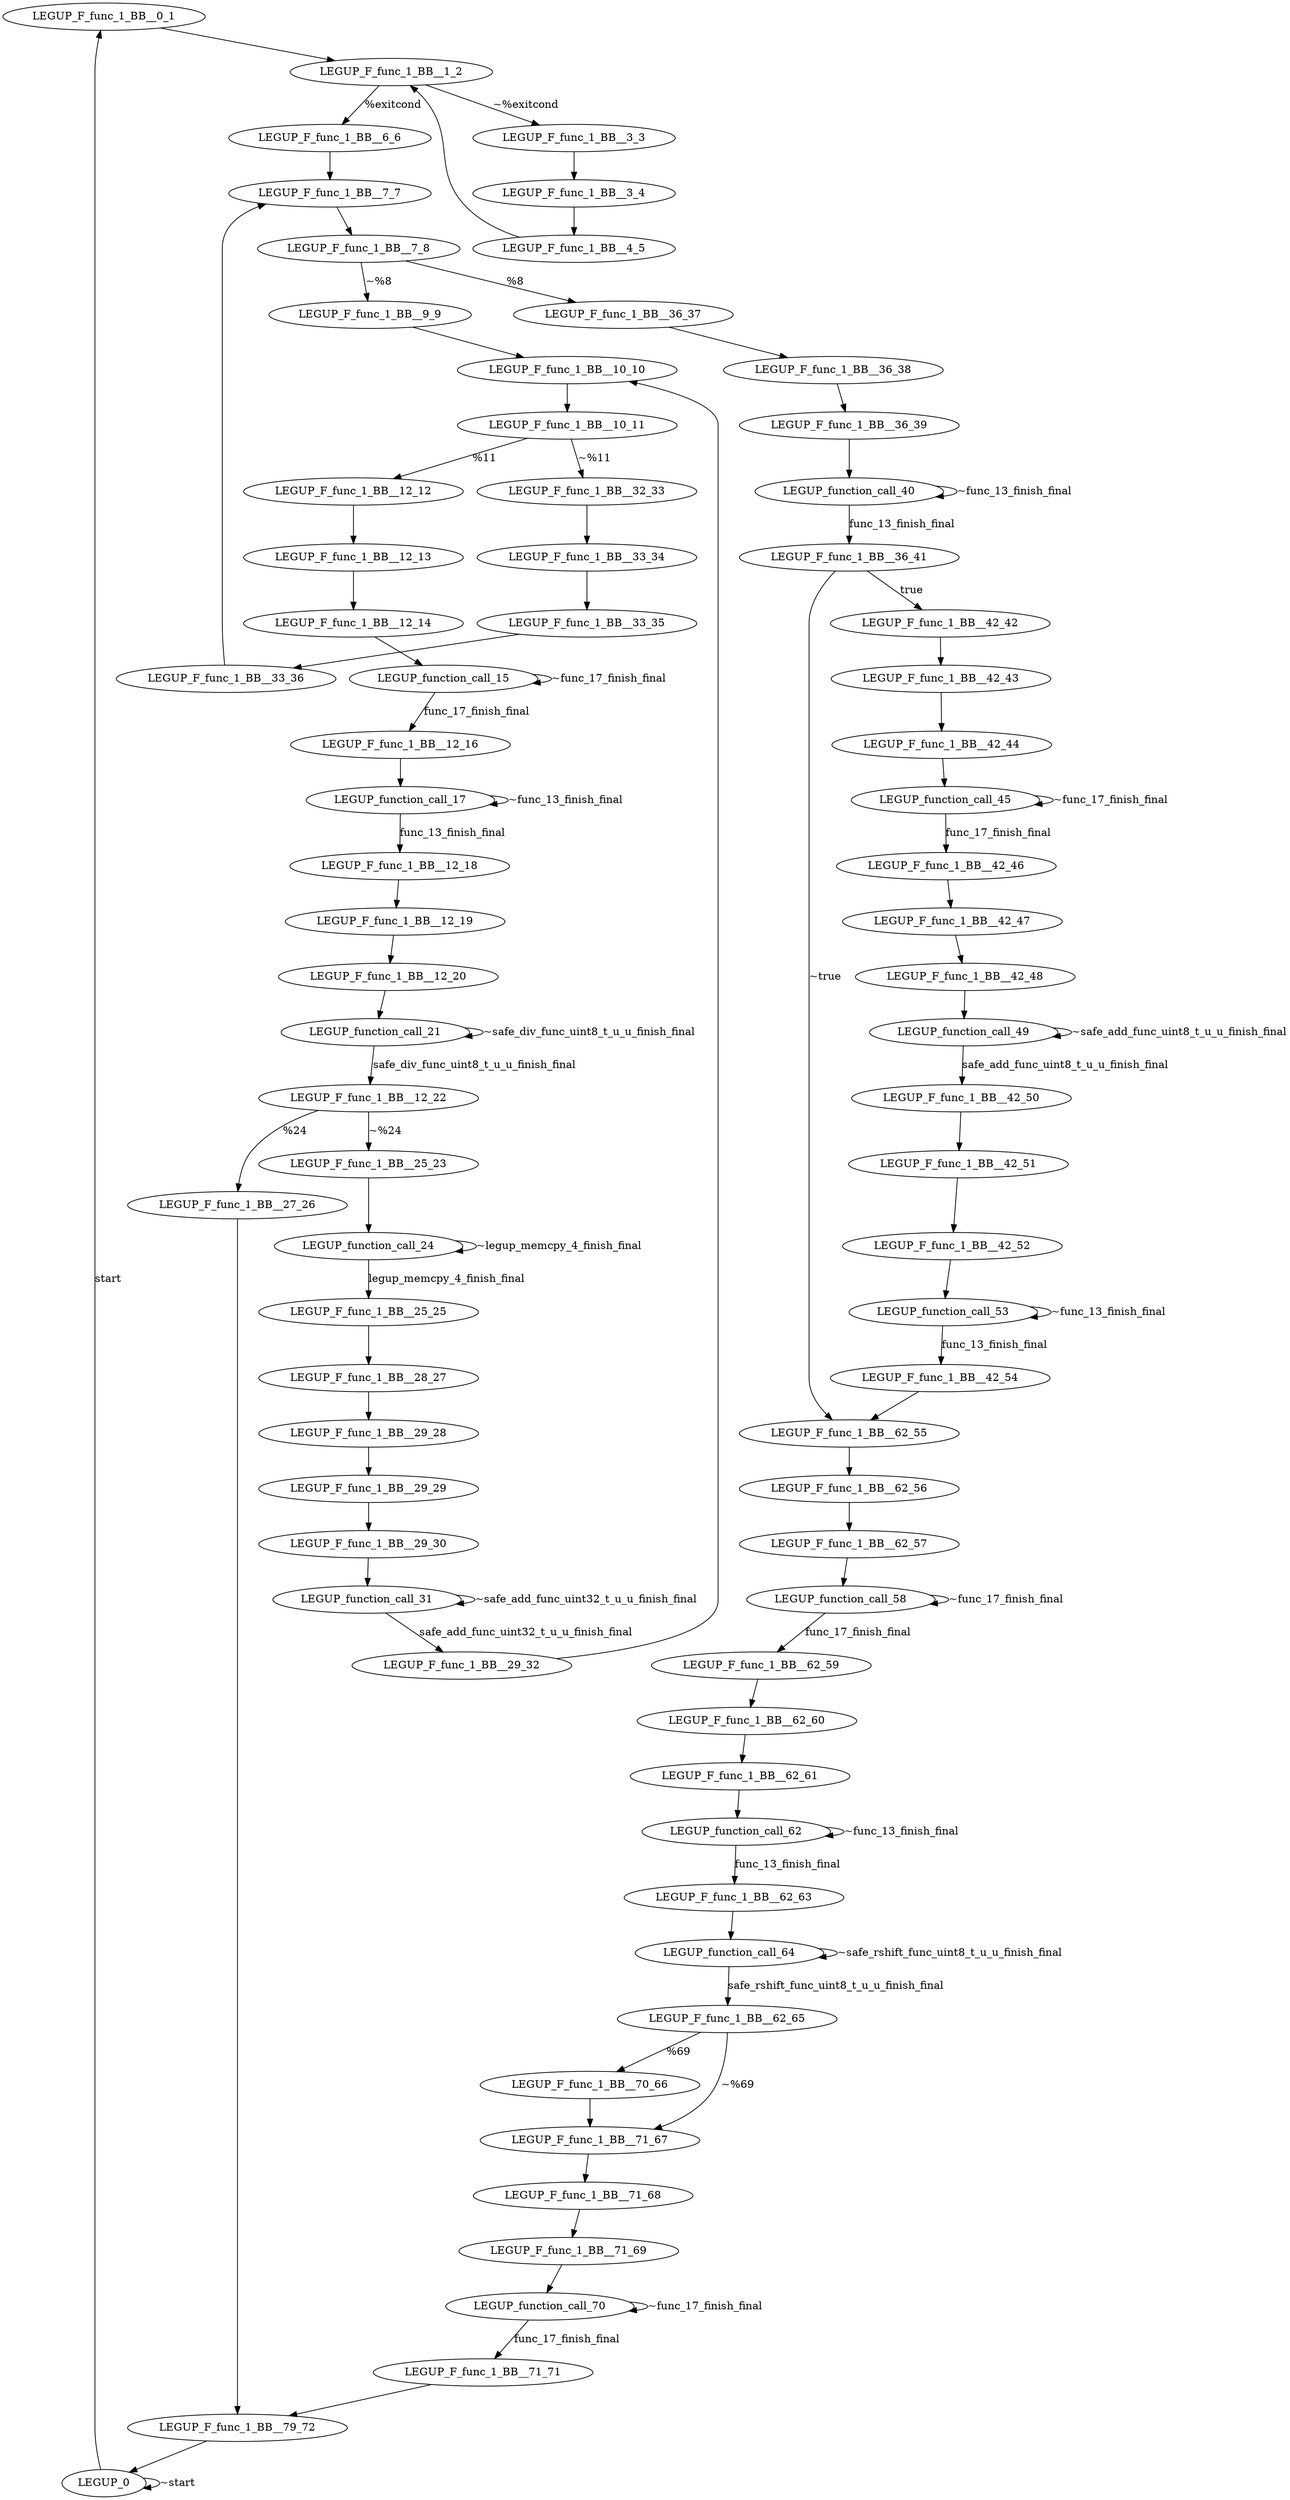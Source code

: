 digraph {
Node0x2bf3430[label="LEGUP_F_func_1_BB__0_1"];
Node0x2bf3290[label="LEGUP_0"];
Node0x2bf3290 -> Node0x2bf3430[label="start"];
Node0x2bf3290 -> Node0x2bf3290[label="~start"];
Node0x2bf35b0[label="LEGUP_F_func_1_BB__1_2"];
Node0x2bf3430 -> Node0x2bf35b0;
Node0x2bf3a30[label="LEGUP_F_func_1_BB__6_6"];
Node0x2bf35b0 -> Node0x2bf3a30[label="%exitcond"];
Node0x2bf3730[label="LEGUP_F_func_1_BB__3_3"];
Node0x2bf35b0 -> Node0x2bf3730[label="~%exitcond"];
Node0x2bf66b0[label="LEGUP_F_func_1_BB__3_4"];
Node0x2bf3730 -> Node0x2bf66b0;
Node0x2bf38b0[label="LEGUP_F_func_1_BB__4_5"];
Node0x2bf66b0 -> Node0x2bf38b0;
Node0x2bf38b0 -> Node0x2bf35b0;
Node0x2bf3bb0[label="LEGUP_F_func_1_BB__7_7"];
Node0x2bf3a30 -> Node0x2bf3bb0;
Node0x2bf6880[label="LEGUP_F_func_1_BB__7_8"];
Node0x2bf3bb0 -> Node0x2bf6880;
Node0x2bf4ec0[label="LEGUP_F_func_1_BB__36_37"];
Node0x2bf6880 -> Node0x2bf4ec0[label="%8"];
Node0x2bf3d30[label="LEGUP_F_func_1_BB__9_9"];
Node0x2bf6880 -> Node0x2bf3d30[label="~%8"];
Node0x2bf3eb0[label="LEGUP_F_func_1_BB__10_10"];
Node0x2bf3d30 -> Node0x2bf3eb0;
Node0x2bf6ab0[label="LEGUP_F_func_1_BB__10_11"];
Node0x2bf3eb0 -> Node0x2bf6ab0;
Node0x2bf4030[label="LEGUP_F_func_1_BB__12_12"];
Node0x2bf6ab0 -> Node0x2bf4030[label="%11"];
Node0x2bf4bc0[label="LEGUP_F_func_1_BB__32_33"];
Node0x2bf6ab0 -> Node0x2bf4bc0[label="~%11"];
Node0x2bf6cb0[label="LEGUP_F_func_1_BB__12_13"];
Node0x2bf4030 -> Node0x2bf6cb0;
Node0x2bf6d80[label="LEGUP_F_func_1_BB__12_14"];
Node0x2bf6cb0 -> Node0x2bf6d80;
Node0x2d17840[label="LEGUP_function_call_15"];
Node0x2bf6d80 -> Node0x2d17840;
Node0x2bf6e50[label="LEGUP_F_func_1_BB__12_16"];
Node0x2d17840 -> Node0x2bf6e50[label="func_17_finish_final"];
Node0x2d17840 -> Node0x2d17840[label="~func_17_finish_final"];
Node0x2d1ec30[label="LEGUP_function_call_17"];
Node0x2bf6e50 -> Node0x2d1ec30;
Node0x2bf6f20[label="LEGUP_F_func_1_BB__12_18"];
Node0x2d1ec30 -> Node0x2bf6f20[label="func_13_finish_final"];
Node0x2d1ec30 -> Node0x2d1ec30[label="~func_13_finish_final"];
Node0x2bf6ff0[label="LEGUP_F_func_1_BB__12_19"];
Node0x2bf6f20 -> Node0x2bf6ff0;
Node0x2bf70c0[label="LEGUP_F_func_1_BB__12_20"];
Node0x2bf6ff0 -> Node0x2bf70c0;
Node0x2d25850[label="LEGUP_function_call_21"];
Node0x2bf70c0 -> Node0x2d25850;
Node0x2bf71c0[label="LEGUP_F_func_1_BB__12_22"];
Node0x2d25850 -> Node0x2bf71c0[label="safe_div_func_uint8_t_u_u_finish_final"];
Node0x2d25850 -> Node0x2d25850[label="~safe_div_func_uint8_t_u_u_finish_final"];
Node0x2bf4330[label="LEGUP_F_func_1_BB__27_26"];
Node0x2bf71c0 -> Node0x2bf4330[label="%24"];
Node0x2bf41b0[label="LEGUP_F_func_1_BB__25_23"];
Node0x2bf71c0 -> Node0x2bf41b0[label="~%24"];
Node0x2d2c9a0[label="LEGUP_function_call_24"];
Node0x2bf41b0 -> Node0x2d2c9a0;
Node0x2c18a20[label="LEGUP_F_func_1_BB__25_25"];
Node0x2d2c9a0 -> Node0x2c18a20[label="legup_memcpy_4_finish_final"];
Node0x2d2c9a0 -> Node0x2d2c9a0[label="~legup_memcpy_4_finish_final"];
Node0x2bf48f0[label="LEGUP_F_func_1_BB__28_27"];
Node0x2c18a20 -> Node0x2bf48f0;
Node0x2bf5640[label="LEGUP_F_func_1_BB__79_72"];
Node0x2bf4330 -> Node0x2bf5640;
Node0x2bf4a40[label="LEGUP_F_func_1_BB__29_28"];
Node0x2bf48f0 -> Node0x2bf4a40;
Node0x2c18b90[label="LEGUP_F_func_1_BB__29_29"];
Node0x2bf4a40 -> Node0x2c18b90;
Node0x2c18c60[label="LEGUP_F_func_1_BB__29_30"];
Node0x2c18b90 -> Node0x2c18c60;
Node0x2d32c80[label="LEGUP_function_call_31"];
Node0x2c18c60 -> Node0x2d32c80;
Node0x2c18d30[label="LEGUP_F_func_1_BB__29_32"];
Node0x2d32c80 -> Node0x2c18d30[label="safe_add_func_uint32_t_u_u_finish_final"];
Node0x2d32c80 -> Node0x2d32c80[label="~safe_add_func_uint32_t_u_u_finish_final"];
Node0x2c18d30 -> Node0x2bf3eb0;
Node0x2bf4d40[label="LEGUP_F_func_1_BB__33_34"];
Node0x2bf4bc0 -> Node0x2bf4d40;
Node0x2bf5a10[label="LEGUP_F_func_1_BB__33_35"];
Node0x2bf4d40 -> Node0x2bf5a10;
Node0x2bf5b10[label="LEGUP_F_func_1_BB__33_36"];
Node0x2bf5a10 -> Node0x2bf5b10;
Node0x2bf5b10 -> Node0x2bf3bb0;
Node0x2bf5df0[label="LEGUP_F_func_1_BB__36_38"];
Node0x2bf4ec0 -> Node0x2bf5df0;
Node0x2bf5ec0[label="LEGUP_F_func_1_BB__36_39"];
Node0x2bf5df0 -> Node0x2bf5ec0;
Node0x2d39ff0[label="LEGUP_function_call_40"];
Node0x2bf5ec0 -> Node0x2d39ff0;
Node0x2bf5f90[label="LEGUP_F_func_1_BB__36_41"];
Node0x2d39ff0 -> Node0x2bf5f90[label="func_13_finish_final"];
Node0x2d39ff0 -> Node0x2d39ff0[label="~func_13_finish_final"];
Node0x2bf5040[label="LEGUP_F_func_1_BB__42_42"];
Node0x2bf5f90 -> Node0x2bf5040[label="true"];
Node0x2bf51c0[label="LEGUP_F_func_1_BB__62_55"];
Node0x2bf5f90 -> Node0x2bf51c0[label="~true"];
Node0x2bf61d0[label="LEGUP_F_func_1_BB__42_43"];
Node0x2bf5040 -> Node0x2bf61d0;
Node0x2bf62a0[label="LEGUP_F_func_1_BB__42_44"];
Node0x2bf61d0 -> Node0x2bf62a0;
Node0x2d3e600[label="LEGUP_function_call_45"];
Node0x2bf62a0 -> Node0x2d3e600;
Node0x2bf6370[label="LEGUP_F_func_1_BB__42_46"];
Node0x2d3e600 -> Node0x2bf6370[label="func_17_finish_final"];
Node0x2d3e600 -> Node0x2d3e600[label="~func_17_finish_final"];
Node0x2c19f50[label="LEGUP_F_func_1_BB__42_47"];
Node0x2bf6370 -> Node0x2c19f50;
Node0x2c1a050[label="LEGUP_F_func_1_BB__42_48"];
Node0x2c19f50 -> Node0x2c1a050;
Node0x2d42d40[label="LEGUP_function_call_49"];
Node0x2c1a050 -> Node0x2d42d40;
Node0x2c1a150[label="LEGUP_F_func_1_BB__42_50"];
Node0x2d42d40 -> Node0x2c1a150[label="safe_add_func_uint8_t_u_u_finish_final"];
Node0x2d42d40 -> Node0x2d42d40[label="~safe_add_func_uint8_t_u_u_finish_final"];
Node0x2c1a250[label="LEGUP_F_func_1_BB__42_51"];
Node0x2c1a150 -> Node0x2c1a250;
Node0x2c1a350[label="LEGUP_F_func_1_BB__42_52"];
Node0x2c1a250 -> Node0x2c1a350;
Node0x2d49e00[label="LEGUP_function_call_53"];
Node0x2c1a350 -> Node0x2d49e00;
Node0x2c1a450[label="LEGUP_F_func_1_BB__42_54"];
Node0x2d49e00 -> Node0x2c1a450[label="func_13_finish_final"];
Node0x2d49e00 -> Node0x2d49e00[label="~func_13_finish_final"];
Node0x2c1a450 -> Node0x2bf51c0;
Node0x2c1aa00[label="LEGUP_F_func_1_BB__62_56"];
Node0x2bf51c0 -> Node0x2c1aa00;
Node0x2c1aad0[label="LEGUP_F_func_1_BB__62_57"];
Node0x2c1aa00 -> Node0x2c1aad0;
Node0x2d4f6f0[label="LEGUP_function_call_58"];
Node0x2c1aad0 -> Node0x2d4f6f0;
Node0x2c1aba0[label="LEGUP_F_func_1_BB__62_59"];
Node0x2d4f6f0 -> Node0x2c1aba0[label="func_17_finish_final"];
Node0x2d4f6f0 -> Node0x2d4f6f0[label="~func_17_finish_final"];
Node0x2c1ac70[label="LEGUP_F_func_1_BB__62_60"];
Node0x2c1aba0 -> Node0x2c1ac70;
Node0x2c1ad40[label="LEGUP_F_func_1_BB__62_61"];
Node0x2c1ac70 -> Node0x2c1ad40;
Node0x2d53f50[label="LEGUP_function_call_62"];
Node0x2c1ad40 -> Node0x2d53f50;
Node0x2c1ae10[label="LEGUP_F_func_1_BB__62_63"];
Node0x2d53f50 -> Node0x2c1ae10[label="func_13_finish_final"];
Node0x2d53f50 -> Node0x2d53f50[label="~func_13_finish_final"];
Node0x2d582e0[label="LEGUP_function_call_64"];
Node0x2c1ae10 -> Node0x2d582e0;
Node0x2c1af10[label="LEGUP_F_func_1_BB__62_65"];
Node0x2d582e0 -> Node0x2c1af10[label="safe_rshift_func_uint8_t_u_u_finish_final"];
Node0x2d582e0 -> Node0x2d582e0[label="~safe_rshift_func_uint8_t_u_u_finish_final"];
Node0x2bf5340[label="LEGUP_F_func_1_BB__70_66"];
Node0x2c1af10 -> Node0x2bf5340[label="%69"];
Node0x2bf54c0[label="LEGUP_F_func_1_BB__71_67"];
Node0x2c1af10 -> Node0x2bf54c0[label="~%69"];
Node0x2bf5340 -> Node0x2bf54c0;
Node0x2c1b260[label="LEGUP_F_func_1_BB__71_68"];
Node0x2bf54c0 -> Node0x2c1b260;
Node0x2c1b330[label="LEGUP_F_func_1_BB__71_69"];
Node0x2c1b260 -> Node0x2c1b330;
Node0x2d5eb80[label="LEGUP_function_call_70"];
Node0x2c1b330 -> Node0x2d5eb80;
Node0x2c1b400[label="LEGUP_F_func_1_BB__71_71"];
Node0x2d5eb80 -> Node0x2c1b400[label="func_17_finish_final"];
Node0x2d5eb80 -> Node0x2d5eb80[label="~func_17_finish_final"];
Node0x2c1b400 -> Node0x2bf5640;
Node0x2bf5640 -> Node0x2bf3290;
}
